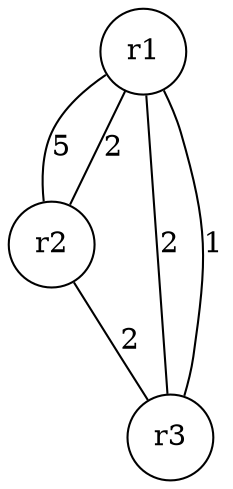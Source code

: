 graph Network {
	r1 [shape=circle];
	r2 [shape=circle];
	r3 [shape=circle];
	r1 -- r2 [label="5"];
	r1 -- r2 [label="2"];
	r1 -- r3 [label="2"];
	r2 -- r3 [label="2"];
	r1 -- r3 [label="1"];
}
